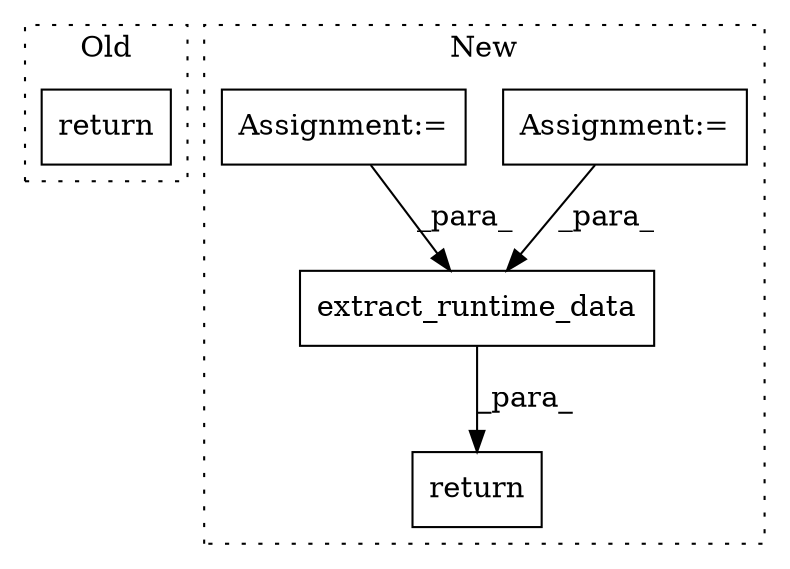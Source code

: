 digraph G {
subgraph cluster0 {
1 [label="return" a="41" s="6817" l="7" shape="box"];
label = "Old";
style="dotted";
}
subgraph cluster1 {
2 [label="extract_runtime_data" a="32" s="8067,8103" l="21,1" shape="box"];
3 [label="Assignment:=" a="7" s="7851" l="1" shape="box"];
4 [label="return" a="41" s="8060" l="7" shape="box"];
5 [label="Assignment:=" a="7" s="7677" l="15" shape="box"];
label = "New";
style="dotted";
}
2 -> 4 [label="_para_"];
3 -> 2 [label="_para_"];
5 -> 2 [label="_para_"];
}